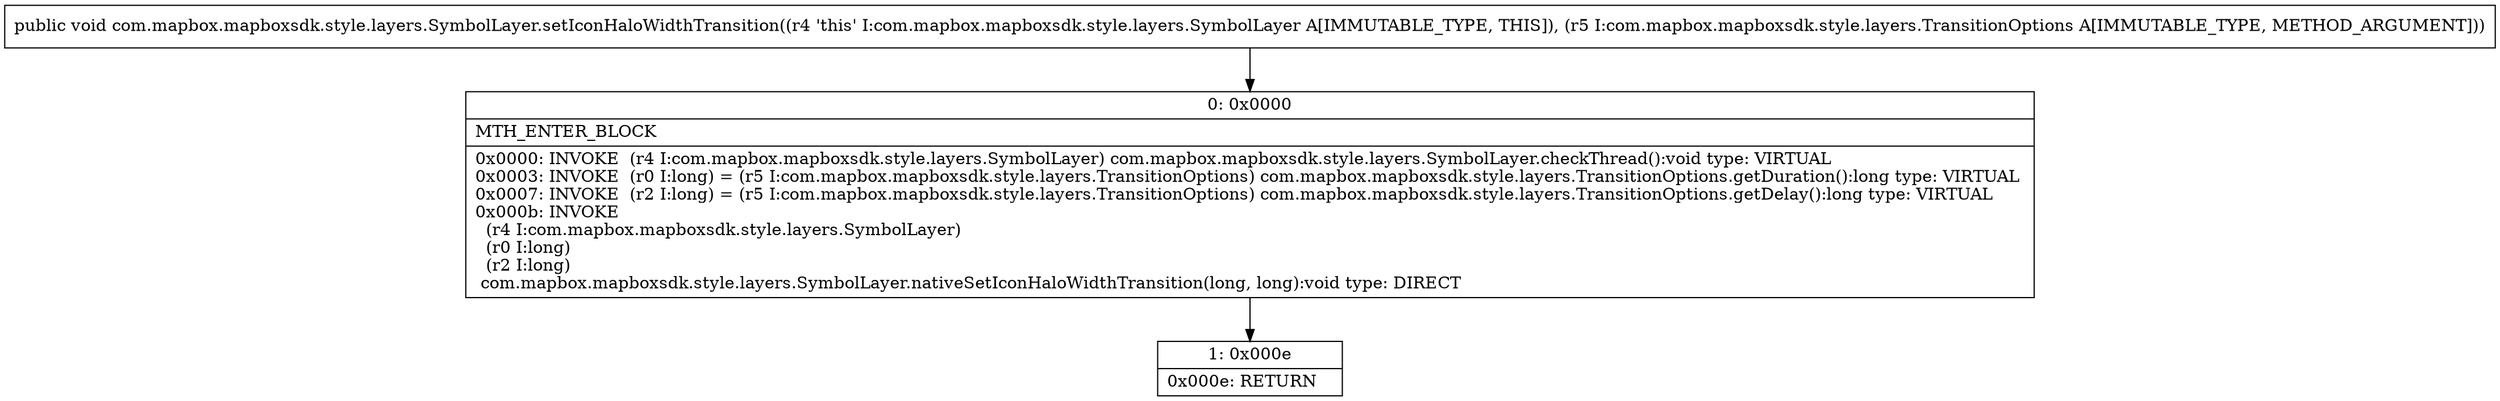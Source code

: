 digraph "CFG forcom.mapbox.mapboxsdk.style.layers.SymbolLayer.setIconHaloWidthTransition(Lcom\/mapbox\/mapboxsdk\/style\/layers\/TransitionOptions;)V" {
Node_0 [shape=record,label="{0\:\ 0x0000|MTH_ENTER_BLOCK\l|0x0000: INVOKE  (r4 I:com.mapbox.mapboxsdk.style.layers.SymbolLayer) com.mapbox.mapboxsdk.style.layers.SymbolLayer.checkThread():void type: VIRTUAL \l0x0003: INVOKE  (r0 I:long) = (r5 I:com.mapbox.mapboxsdk.style.layers.TransitionOptions) com.mapbox.mapboxsdk.style.layers.TransitionOptions.getDuration():long type: VIRTUAL \l0x0007: INVOKE  (r2 I:long) = (r5 I:com.mapbox.mapboxsdk.style.layers.TransitionOptions) com.mapbox.mapboxsdk.style.layers.TransitionOptions.getDelay():long type: VIRTUAL \l0x000b: INVOKE  \l  (r4 I:com.mapbox.mapboxsdk.style.layers.SymbolLayer)\l  (r0 I:long)\l  (r2 I:long)\l com.mapbox.mapboxsdk.style.layers.SymbolLayer.nativeSetIconHaloWidthTransition(long, long):void type: DIRECT \l}"];
Node_1 [shape=record,label="{1\:\ 0x000e|0x000e: RETURN   \l}"];
MethodNode[shape=record,label="{public void com.mapbox.mapboxsdk.style.layers.SymbolLayer.setIconHaloWidthTransition((r4 'this' I:com.mapbox.mapboxsdk.style.layers.SymbolLayer A[IMMUTABLE_TYPE, THIS]), (r5 I:com.mapbox.mapboxsdk.style.layers.TransitionOptions A[IMMUTABLE_TYPE, METHOD_ARGUMENT])) }"];
MethodNode -> Node_0;
Node_0 -> Node_1;
}

